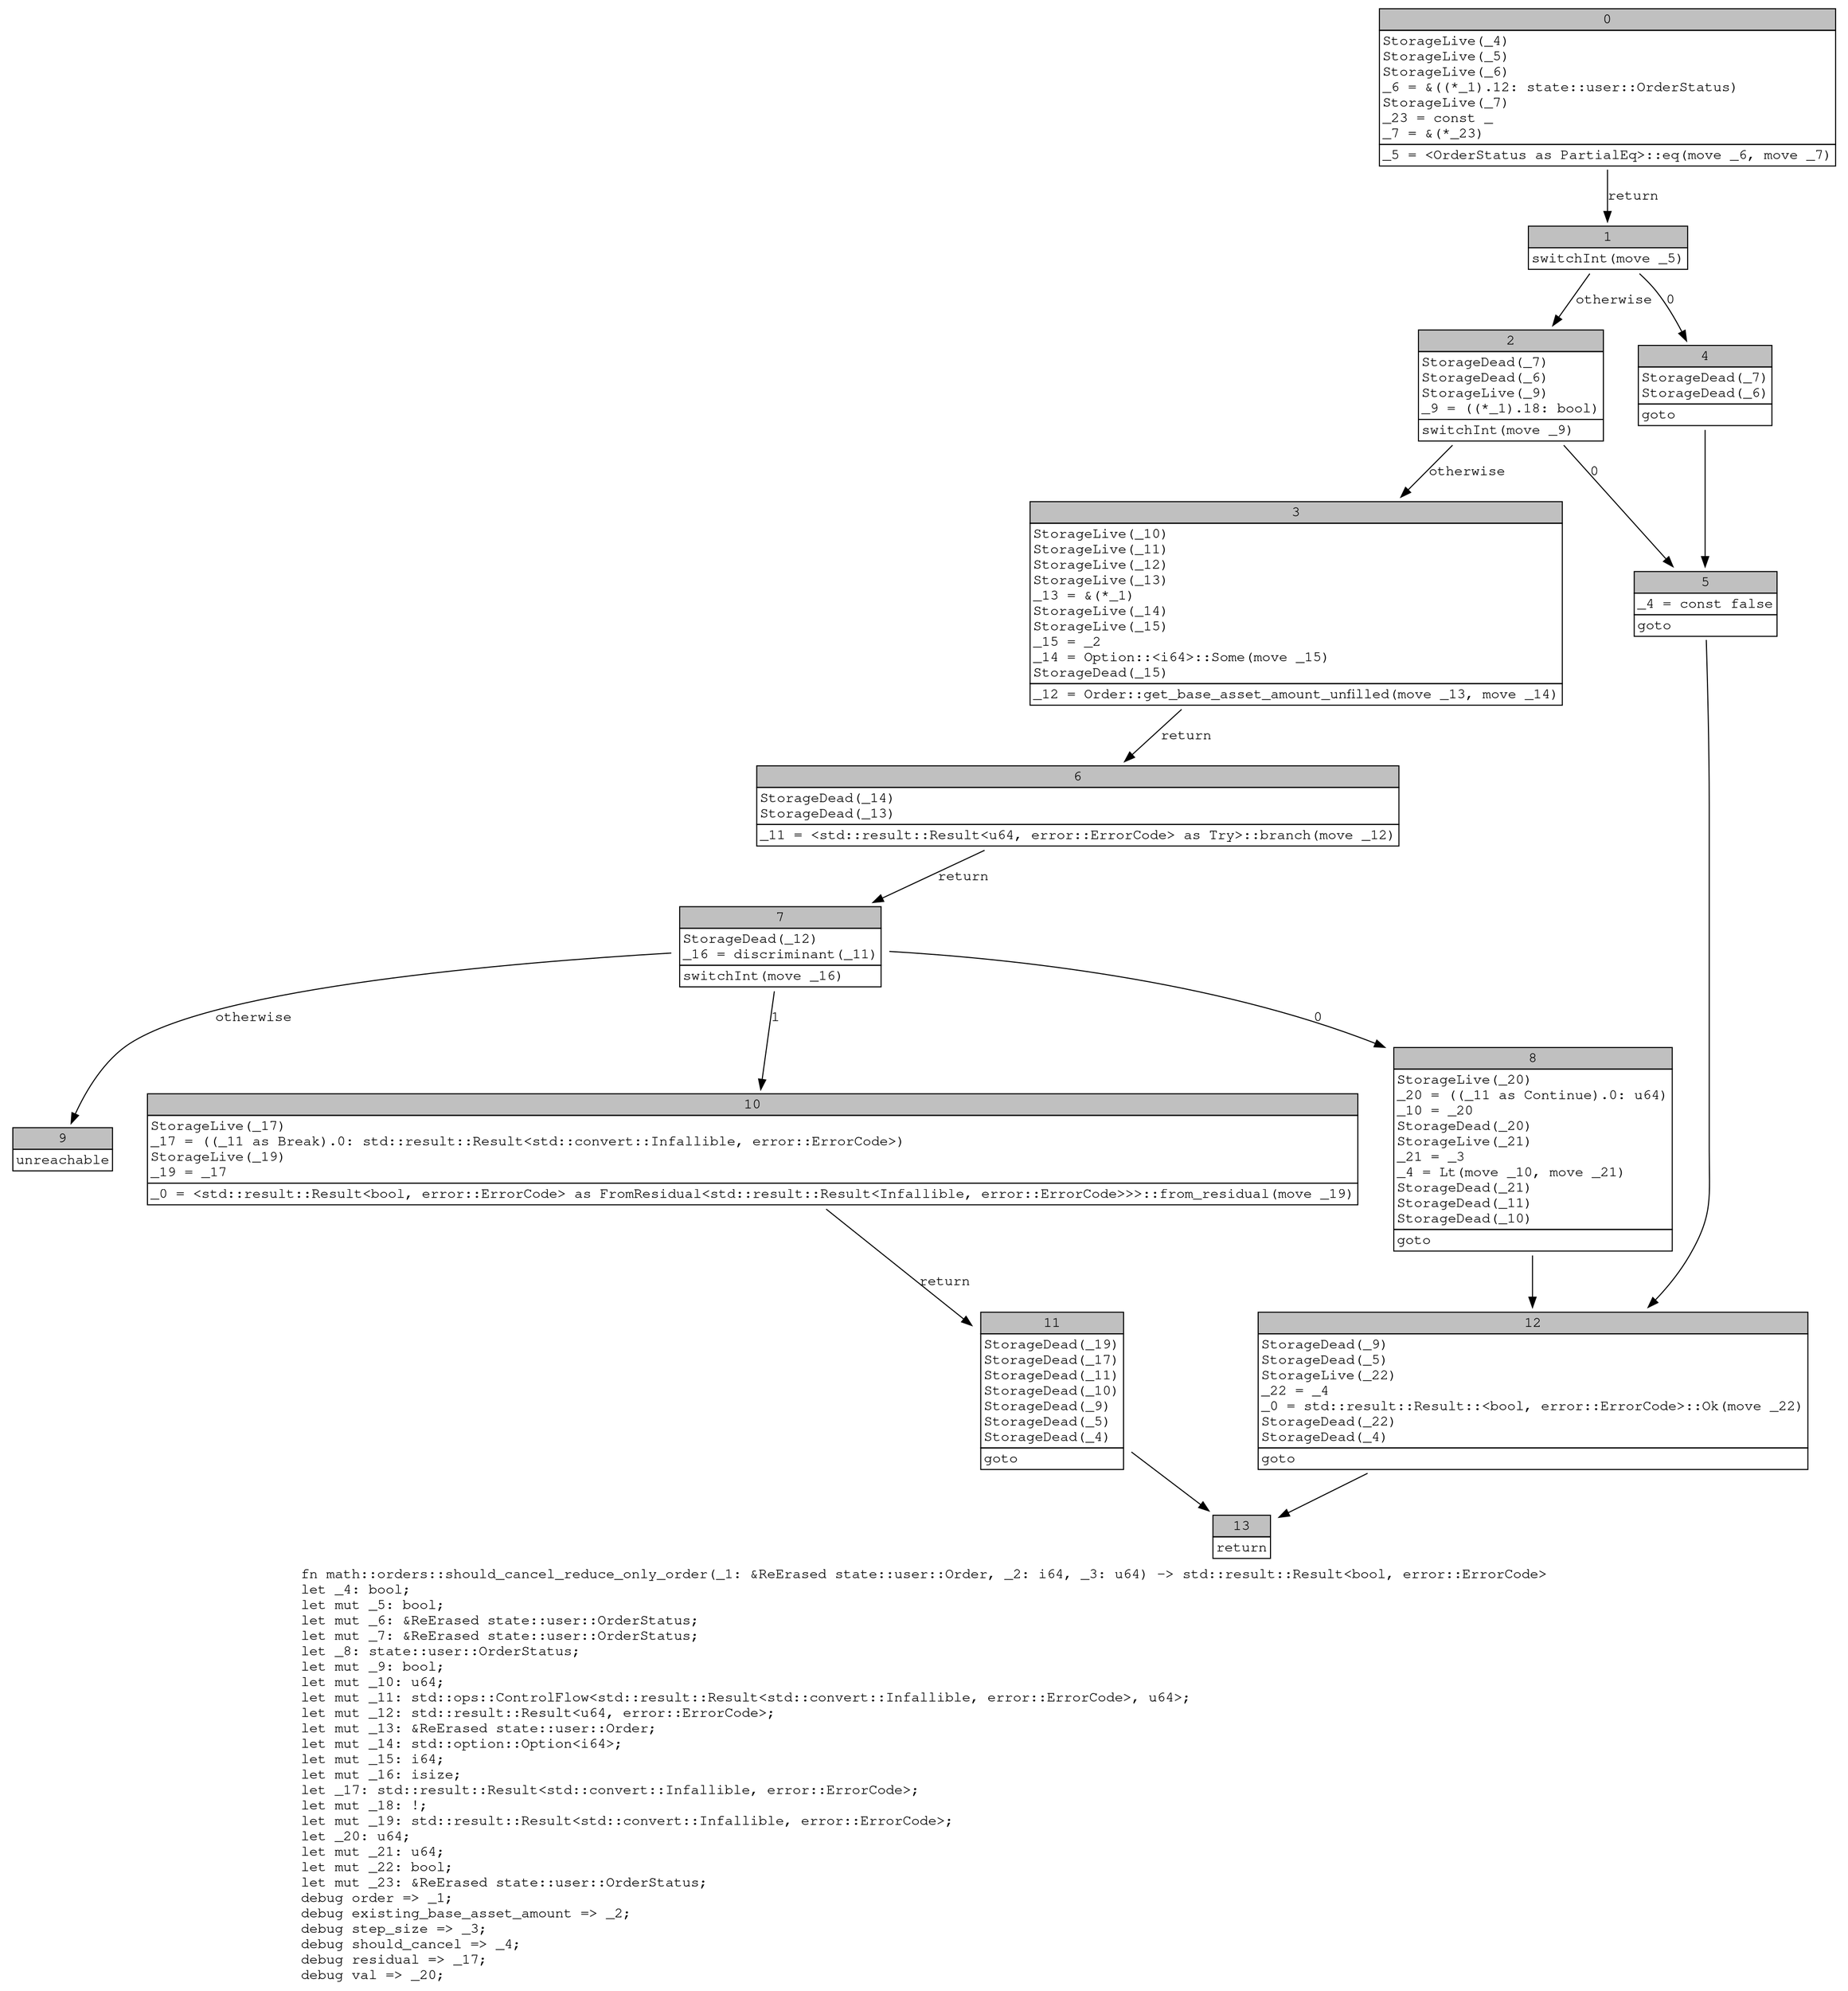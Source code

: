 digraph Mir_0_2601 {
    graph [fontname="Courier, monospace"];
    node [fontname="Courier, monospace"];
    edge [fontname="Courier, monospace"];
    label=<fn math::orders::should_cancel_reduce_only_order(_1: &amp;ReErased state::user::Order, _2: i64, _3: u64) -&gt; std::result::Result&lt;bool, error::ErrorCode&gt;<br align="left"/>let _4: bool;<br align="left"/>let mut _5: bool;<br align="left"/>let mut _6: &amp;ReErased state::user::OrderStatus;<br align="left"/>let mut _7: &amp;ReErased state::user::OrderStatus;<br align="left"/>let _8: state::user::OrderStatus;<br align="left"/>let mut _9: bool;<br align="left"/>let mut _10: u64;<br align="left"/>let mut _11: std::ops::ControlFlow&lt;std::result::Result&lt;std::convert::Infallible, error::ErrorCode&gt;, u64&gt;;<br align="left"/>let mut _12: std::result::Result&lt;u64, error::ErrorCode&gt;;<br align="left"/>let mut _13: &amp;ReErased state::user::Order;<br align="left"/>let mut _14: std::option::Option&lt;i64&gt;;<br align="left"/>let mut _15: i64;<br align="left"/>let mut _16: isize;<br align="left"/>let _17: std::result::Result&lt;std::convert::Infallible, error::ErrorCode&gt;;<br align="left"/>let mut _18: !;<br align="left"/>let mut _19: std::result::Result&lt;std::convert::Infallible, error::ErrorCode&gt;;<br align="left"/>let _20: u64;<br align="left"/>let mut _21: u64;<br align="left"/>let mut _22: bool;<br align="left"/>let mut _23: &amp;ReErased state::user::OrderStatus;<br align="left"/>debug order =&gt; _1;<br align="left"/>debug existing_base_asset_amount =&gt; _2;<br align="left"/>debug step_size =&gt; _3;<br align="left"/>debug should_cancel =&gt; _4;<br align="left"/>debug residual =&gt; _17;<br align="left"/>debug val =&gt; _20;<br align="left"/>>;
    bb0__0_2601 [shape="none", label=<<table border="0" cellborder="1" cellspacing="0"><tr><td bgcolor="gray" align="center" colspan="1">0</td></tr><tr><td align="left" balign="left">StorageLive(_4)<br/>StorageLive(_5)<br/>StorageLive(_6)<br/>_6 = &amp;((*_1).12: state::user::OrderStatus)<br/>StorageLive(_7)<br/>_23 = const _<br/>_7 = &amp;(*_23)<br/></td></tr><tr><td align="left">_5 = &lt;OrderStatus as PartialEq&gt;::eq(move _6, move _7)</td></tr></table>>];
    bb1__0_2601 [shape="none", label=<<table border="0" cellborder="1" cellspacing="0"><tr><td bgcolor="gray" align="center" colspan="1">1</td></tr><tr><td align="left">switchInt(move _5)</td></tr></table>>];
    bb2__0_2601 [shape="none", label=<<table border="0" cellborder="1" cellspacing="0"><tr><td bgcolor="gray" align="center" colspan="1">2</td></tr><tr><td align="left" balign="left">StorageDead(_7)<br/>StorageDead(_6)<br/>StorageLive(_9)<br/>_9 = ((*_1).18: bool)<br/></td></tr><tr><td align="left">switchInt(move _9)</td></tr></table>>];
    bb3__0_2601 [shape="none", label=<<table border="0" cellborder="1" cellspacing="0"><tr><td bgcolor="gray" align="center" colspan="1">3</td></tr><tr><td align="left" balign="left">StorageLive(_10)<br/>StorageLive(_11)<br/>StorageLive(_12)<br/>StorageLive(_13)<br/>_13 = &amp;(*_1)<br/>StorageLive(_14)<br/>StorageLive(_15)<br/>_15 = _2<br/>_14 = Option::&lt;i64&gt;::Some(move _15)<br/>StorageDead(_15)<br/></td></tr><tr><td align="left">_12 = Order::get_base_asset_amount_unfilled(move _13, move _14)</td></tr></table>>];
    bb4__0_2601 [shape="none", label=<<table border="0" cellborder="1" cellspacing="0"><tr><td bgcolor="gray" align="center" colspan="1">4</td></tr><tr><td align="left" balign="left">StorageDead(_7)<br/>StorageDead(_6)<br/></td></tr><tr><td align="left">goto</td></tr></table>>];
    bb5__0_2601 [shape="none", label=<<table border="0" cellborder="1" cellspacing="0"><tr><td bgcolor="gray" align="center" colspan="1">5</td></tr><tr><td align="left" balign="left">_4 = const false<br/></td></tr><tr><td align="left">goto</td></tr></table>>];
    bb6__0_2601 [shape="none", label=<<table border="0" cellborder="1" cellspacing="0"><tr><td bgcolor="gray" align="center" colspan="1">6</td></tr><tr><td align="left" balign="left">StorageDead(_14)<br/>StorageDead(_13)<br/></td></tr><tr><td align="left">_11 = &lt;std::result::Result&lt;u64, error::ErrorCode&gt; as Try&gt;::branch(move _12)</td></tr></table>>];
    bb7__0_2601 [shape="none", label=<<table border="0" cellborder="1" cellspacing="0"><tr><td bgcolor="gray" align="center" colspan="1">7</td></tr><tr><td align="left" balign="left">StorageDead(_12)<br/>_16 = discriminant(_11)<br/></td></tr><tr><td align="left">switchInt(move _16)</td></tr></table>>];
    bb8__0_2601 [shape="none", label=<<table border="0" cellborder="1" cellspacing="0"><tr><td bgcolor="gray" align="center" colspan="1">8</td></tr><tr><td align="left" balign="left">StorageLive(_20)<br/>_20 = ((_11 as Continue).0: u64)<br/>_10 = _20<br/>StorageDead(_20)<br/>StorageLive(_21)<br/>_21 = _3<br/>_4 = Lt(move _10, move _21)<br/>StorageDead(_21)<br/>StorageDead(_11)<br/>StorageDead(_10)<br/></td></tr><tr><td align="left">goto</td></tr></table>>];
    bb9__0_2601 [shape="none", label=<<table border="0" cellborder="1" cellspacing="0"><tr><td bgcolor="gray" align="center" colspan="1">9</td></tr><tr><td align="left">unreachable</td></tr></table>>];
    bb10__0_2601 [shape="none", label=<<table border="0" cellborder="1" cellspacing="0"><tr><td bgcolor="gray" align="center" colspan="1">10</td></tr><tr><td align="left" balign="left">StorageLive(_17)<br/>_17 = ((_11 as Break).0: std::result::Result&lt;std::convert::Infallible, error::ErrorCode&gt;)<br/>StorageLive(_19)<br/>_19 = _17<br/></td></tr><tr><td align="left">_0 = &lt;std::result::Result&lt;bool, error::ErrorCode&gt; as FromResidual&lt;std::result::Result&lt;Infallible, error::ErrorCode&gt;&gt;&gt;::from_residual(move _19)</td></tr></table>>];
    bb11__0_2601 [shape="none", label=<<table border="0" cellborder="1" cellspacing="0"><tr><td bgcolor="gray" align="center" colspan="1">11</td></tr><tr><td align="left" balign="left">StorageDead(_19)<br/>StorageDead(_17)<br/>StorageDead(_11)<br/>StorageDead(_10)<br/>StorageDead(_9)<br/>StorageDead(_5)<br/>StorageDead(_4)<br/></td></tr><tr><td align="left">goto</td></tr></table>>];
    bb12__0_2601 [shape="none", label=<<table border="0" cellborder="1" cellspacing="0"><tr><td bgcolor="gray" align="center" colspan="1">12</td></tr><tr><td align="left" balign="left">StorageDead(_9)<br/>StorageDead(_5)<br/>StorageLive(_22)<br/>_22 = _4<br/>_0 = std::result::Result::&lt;bool, error::ErrorCode&gt;::Ok(move _22)<br/>StorageDead(_22)<br/>StorageDead(_4)<br/></td></tr><tr><td align="left">goto</td></tr></table>>];
    bb13__0_2601 [shape="none", label=<<table border="0" cellborder="1" cellspacing="0"><tr><td bgcolor="gray" align="center" colspan="1">13</td></tr><tr><td align="left">return</td></tr></table>>];
    bb0__0_2601 -> bb1__0_2601 [label="return"];
    bb1__0_2601 -> bb4__0_2601 [label="0"];
    bb1__0_2601 -> bb2__0_2601 [label="otherwise"];
    bb2__0_2601 -> bb5__0_2601 [label="0"];
    bb2__0_2601 -> bb3__0_2601 [label="otherwise"];
    bb3__0_2601 -> bb6__0_2601 [label="return"];
    bb4__0_2601 -> bb5__0_2601 [label=""];
    bb5__0_2601 -> bb12__0_2601 [label=""];
    bb6__0_2601 -> bb7__0_2601 [label="return"];
    bb7__0_2601 -> bb8__0_2601 [label="0"];
    bb7__0_2601 -> bb10__0_2601 [label="1"];
    bb7__0_2601 -> bb9__0_2601 [label="otherwise"];
    bb8__0_2601 -> bb12__0_2601 [label=""];
    bb10__0_2601 -> bb11__0_2601 [label="return"];
    bb11__0_2601 -> bb13__0_2601 [label=""];
    bb12__0_2601 -> bb13__0_2601 [label=""];
}
